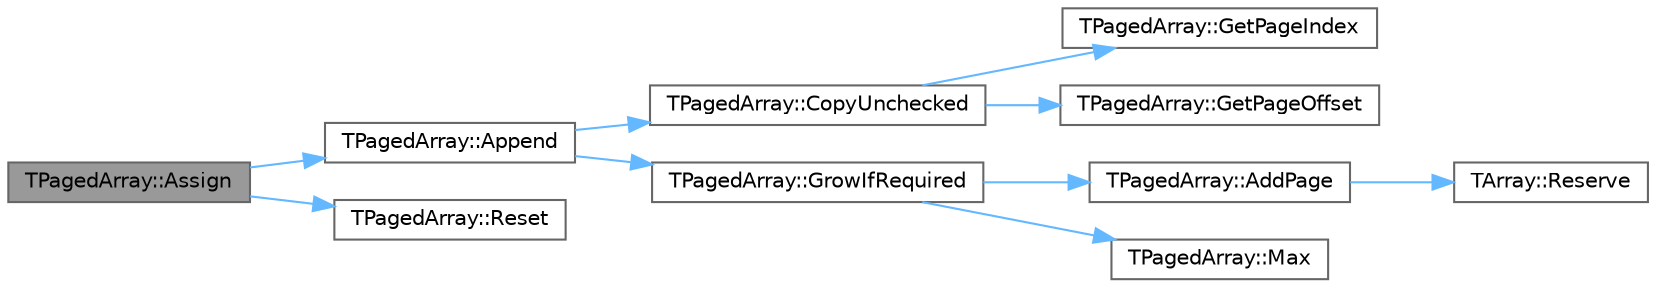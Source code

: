 digraph "TPagedArray::Assign"
{
 // INTERACTIVE_SVG=YES
 // LATEX_PDF_SIZE
  bgcolor="transparent";
  edge [fontname=Helvetica,fontsize=10,labelfontname=Helvetica,labelfontsize=10];
  node [fontname=Helvetica,fontsize=10,shape=box,height=0.2,width=0.4];
  rankdir="LR";
  Node1 [id="Node000001",label="TPagedArray::Assign",height=0.2,width=0.4,color="gray40", fillcolor="grey60", style="filled", fontcolor="black",tooltip="Assigns the parameter contiguous range to this container."];
  Node1 -> Node2 [id="edge1_Node000001_Node000002",color="steelblue1",style="solid",tooltip=" "];
  Node2 [id="Node000002",label="TPagedArray::Append",height=0.2,width=0.4,color="grey40", fillcolor="white", style="filled",URL="$d7/d79/classTPagedArray.html#ab3cfbbc001fcde443381e6caaeddfcfc",tooltip=" "];
  Node2 -> Node3 [id="edge2_Node000002_Node000003",color="steelblue1",style="solid",tooltip=" "];
  Node3 [id="Node000003",label="TPagedArray::CopyUnchecked",height=0.2,width=0.4,color="grey40", fillcolor="white", style="filled",URL="$d7/d79/classTPagedArray.html#ae949ee2dc9cb07c4428ee839b243c89c",tooltip=" "];
  Node3 -> Node4 [id="edge3_Node000003_Node000004",color="steelblue1",style="solid",tooltip=" "];
  Node4 [id="Node000004",label="TPagedArray::GetPageIndex",height=0.2,width=0.4,color="grey40", fillcolor="white", style="filled",URL="$d7/d79/classTPagedArray.html#ab76a0ea4a5d8d73664de00278687053a",tooltip=" "];
  Node3 -> Node5 [id="edge4_Node000003_Node000005",color="steelblue1",style="solid",tooltip=" "];
  Node5 [id="Node000005",label="TPagedArray::GetPageOffset",height=0.2,width=0.4,color="grey40", fillcolor="white", style="filled",URL="$d7/d79/classTPagedArray.html#ad275ecdf751f4b3ac856dec8d39275ad",tooltip=" "];
  Node2 -> Node6 [id="edge5_Node000002_Node000006",color="steelblue1",style="solid",tooltip=" "];
  Node6 [id="Node000006",label="TPagedArray::GrowIfRequired",height=0.2,width=0.4,color="grey40", fillcolor="white", style="filled",URL="$d7/d79/classTPagedArray.html#a610a298d9193d908fc9bf4f001e5b303",tooltip=" "];
  Node6 -> Node7 [id="edge6_Node000006_Node000007",color="steelblue1",style="solid",tooltip=" "];
  Node7 [id="Node000007",label="TPagedArray::AddPage",height=0.2,width=0.4,color="grey40", fillcolor="white", style="filled",URL="$d7/d79/classTPagedArray.html#a7ca5f21eb3bf5b5da75d50e7d2ada047",tooltip=" "];
  Node7 -> Node8 [id="edge7_Node000007_Node000008",color="steelblue1",style="solid",tooltip=" "];
  Node8 [id="Node000008",label="TArray::Reserve",height=0.2,width=0.4,color="grey40", fillcolor="white", style="filled",URL="$d4/d52/classTArray.html#a9225b97632948348a65bb19ff212bc08",tooltip="Reserves memory such that the array can contain at least Number elements."];
  Node6 -> Node9 [id="edge8_Node000006_Node000009",color="steelblue1",style="solid",tooltip=" "];
  Node9 [id="Node000009",label="TPagedArray::Max",height=0.2,width=0.4,color="grey40", fillcolor="white", style="filled",URL="$d7/d79/classTPagedArray.html#a79e9ccd1d75a7f8b4c9508b67f7f33f6",tooltip=" "];
  Node1 -> Node10 [id="edge9_Node000001_Node000010",color="steelblue1",style="solid",tooltip=" "];
  Node10 [id="Node000010",label="TPagedArray::Reset",height=0.2,width=0.4,color="grey40", fillcolor="white", style="filled",URL="$d7/d79/classTPagedArray.html#aea630e36e2781aed1e065212835ffc79",tooltip=" "];
}
